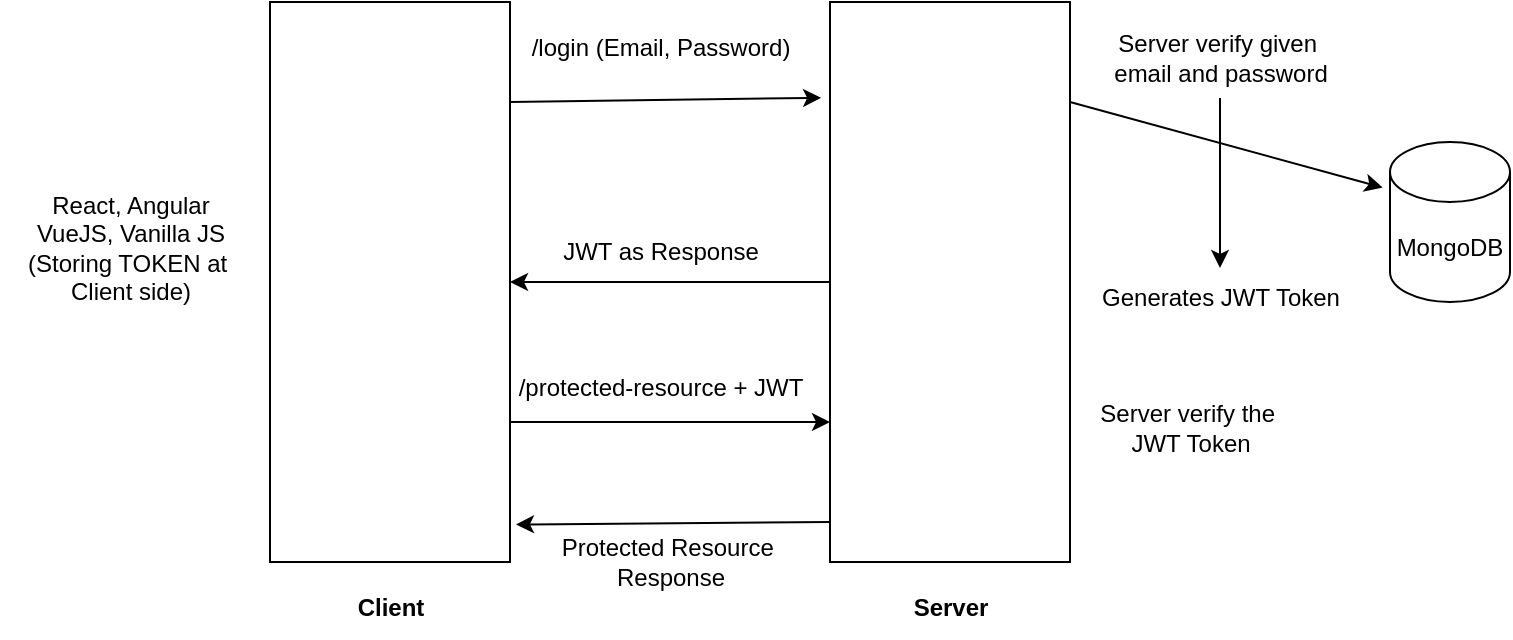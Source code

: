 <mxfile version="24.4.7" type="device">
  <diagram name="Page-1" id="I1rAPSkBFrxQ8bLTWoeN">
    <mxGraphModel dx="862" dy="403" grid="1" gridSize="10" guides="1" tooltips="1" connect="1" arrows="1" fold="1" page="1" pageScale="1" pageWidth="827" pageHeight="1169" math="0" shadow="0">
      <root>
        <mxCell id="0" />
        <mxCell id="1" parent="0" />
        <mxCell id="jKAcbnPPXXYx6Nooueea-15" style="edgeStyle=orthogonalEdgeStyle;rounded=0;orthogonalLoop=1;jettySize=auto;html=1;exitX=1;exitY=0.75;exitDx=0;exitDy=0;entryX=0;entryY=0.75;entryDx=0;entryDy=0;" edge="1" parent="1" source="jKAcbnPPXXYx6Nooueea-1" target="jKAcbnPPXXYx6Nooueea-2">
          <mxGeometry relative="1" as="geometry" />
        </mxCell>
        <mxCell id="jKAcbnPPXXYx6Nooueea-1" value="" style="rounded=0;whiteSpace=wrap;html=1;" vertex="1" parent="1">
          <mxGeometry x="160" y="120" width="120" height="280" as="geometry" />
        </mxCell>
        <mxCell id="jKAcbnPPXXYx6Nooueea-12" style="edgeStyle=orthogonalEdgeStyle;rounded=0;orthogonalLoop=1;jettySize=auto;html=1;exitX=0;exitY=0.5;exitDx=0;exitDy=0;entryX=1;entryY=0.5;entryDx=0;entryDy=0;" edge="1" parent="1" source="jKAcbnPPXXYx6Nooueea-2" target="jKAcbnPPXXYx6Nooueea-1">
          <mxGeometry relative="1" as="geometry" />
        </mxCell>
        <mxCell id="jKAcbnPPXXYx6Nooueea-2" value="" style="rounded=0;whiteSpace=wrap;html=1;" vertex="1" parent="1">
          <mxGeometry x="440" y="120" width="120" height="280" as="geometry" />
        </mxCell>
        <mxCell id="jKAcbnPPXXYx6Nooueea-3" value="Client" style="text;html=1;align=center;verticalAlign=middle;resizable=0;points=[];autosize=1;strokeColor=none;fillColor=none;fontStyle=1" vertex="1" parent="1">
          <mxGeometry x="195" y="408" width="50" height="30" as="geometry" />
        </mxCell>
        <mxCell id="jKAcbnPPXXYx6Nooueea-4" value="Server" style="text;html=1;align=center;verticalAlign=middle;resizable=0;points=[];autosize=1;strokeColor=none;fillColor=none;fontStyle=1" vertex="1" parent="1">
          <mxGeometry x="470" y="408" width="60" height="30" as="geometry" />
        </mxCell>
        <mxCell id="jKAcbnPPXXYx6Nooueea-5" value="" style="endArrow=classic;html=1;rounded=0;entryX=-0.037;entryY=0.171;entryDx=0;entryDy=0;entryPerimeter=0;" edge="1" parent="1" target="jKAcbnPPXXYx6Nooueea-2">
          <mxGeometry width="50" height="50" relative="1" as="geometry">
            <mxPoint x="280" y="170" as="sourcePoint" />
            <mxPoint x="330" y="120" as="targetPoint" />
          </mxGeometry>
        </mxCell>
        <mxCell id="jKAcbnPPXXYx6Nooueea-6" value="/login (Email, Password)" style="text;html=1;align=center;verticalAlign=middle;resizable=0;points=[];autosize=1;strokeColor=none;fillColor=none;" vertex="1" parent="1">
          <mxGeometry x="280" y="128" width="150" height="30" as="geometry" />
        </mxCell>
        <mxCell id="jKAcbnPPXXYx6Nooueea-7" value="MongoDB" style="shape=cylinder3;whiteSpace=wrap;html=1;boundedLbl=1;backgroundOutline=1;size=15;" vertex="1" parent="1">
          <mxGeometry x="720" y="190" width="60" height="80" as="geometry" />
        </mxCell>
        <mxCell id="jKAcbnPPXXYx6Nooueea-8" value="" style="endArrow=classic;html=1;rounded=0;entryX=-0.061;entryY=0.285;entryDx=0;entryDy=0;entryPerimeter=0;" edge="1" parent="1" target="jKAcbnPPXXYx6Nooueea-7">
          <mxGeometry width="50" height="50" relative="1" as="geometry">
            <mxPoint x="560" y="170" as="sourcePoint" />
            <mxPoint x="610" y="120" as="targetPoint" />
          </mxGeometry>
        </mxCell>
        <mxCell id="jKAcbnPPXXYx6Nooueea-11" value="" style="edgeStyle=orthogonalEdgeStyle;rounded=0;orthogonalLoop=1;jettySize=auto;html=1;" edge="1" parent="1" source="jKAcbnPPXXYx6Nooueea-9" target="jKAcbnPPXXYx6Nooueea-10">
          <mxGeometry relative="1" as="geometry" />
        </mxCell>
        <mxCell id="jKAcbnPPXXYx6Nooueea-9" value="Server verify given&amp;nbsp;&lt;div&gt;email and password&lt;/div&gt;" style="text;html=1;align=center;verticalAlign=middle;resizable=0;points=[];autosize=1;strokeColor=none;fillColor=none;" vertex="1" parent="1">
          <mxGeometry x="570" y="128" width="130" height="40" as="geometry" />
        </mxCell>
        <mxCell id="jKAcbnPPXXYx6Nooueea-10" value="Generates JWT Token" style="text;html=1;align=center;verticalAlign=middle;resizable=0;points=[];autosize=1;strokeColor=none;fillColor=none;" vertex="1" parent="1">
          <mxGeometry x="565" y="253" width="140" height="30" as="geometry" />
        </mxCell>
        <mxCell id="jKAcbnPPXXYx6Nooueea-13" value="JWT as Response" style="text;html=1;align=center;verticalAlign=middle;resizable=0;points=[];autosize=1;strokeColor=none;fillColor=none;" vertex="1" parent="1">
          <mxGeometry x="295" y="230" width="120" height="30" as="geometry" />
        </mxCell>
        <mxCell id="jKAcbnPPXXYx6Nooueea-14" value="React, Angular&lt;div&gt;VueJS, Vanilla JS&lt;/div&gt;&lt;div&gt;(Storing TOKEN at&amp;nbsp;&lt;/div&gt;&lt;div&gt;Client side)&lt;/div&gt;" style="text;html=1;align=center;verticalAlign=middle;resizable=0;points=[];autosize=1;strokeColor=none;fillColor=none;" vertex="1" parent="1">
          <mxGeometry x="25" y="208" width="130" height="70" as="geometry" />
        </mxCell>
        <mxCell id="jKAcbnPPXXYx6Nooueea-16" value="/protected-resource + JWT" style="text;html=1;align=center;verticalAlign=middle;resizable=0;points=[];autosize=1;strokeColor=none;fillColor=none;" vertex="1" parent="1">
          <mxGeometry x="270" y="298" width="170" height="30" as="geometry" />
        </mxCell>
        <mxCell id="jKAcbnPPXXYx6Nooueea-17" value="Server verify the&amp;nbsp;&lt;div&gt;JWT Token&lt;/div&gt;" style="text;html=1;align=center;verticalAlign=middle;resizable=0;points=[];autosize=1;strokeColor=none;fillColor=none;" vertex="1" parent="1">
          <mxGeometry x="565" y="313" width="110" height="40" as="geometry" />
        </mxCell>
        <mxCell id="jKAcbnPPXXYx6Nooueea-18" value="" style="endArrow=classic;html=1;rounded=0;entryX=1.025;entryY=0.933;entryDx=0;entryDy=0;entryPerimeter=0;" edge="1" parent="1" target="jKAcbnPPXXYx6Nooueea-1">
          <mxGeometry width="50" height="50" relative="1" as="geometry">
            <mxPoint x="440" y="380" as="sourcePoint" />
            <mxPoint x="490" y="330" as="targetPoint" />
          </mxGeometry>
        </mxCell>
        <mxCell id="jKAcbnPPXXYx6Nooueea-19" value="Protected Resource&amp;nbsp;&lt;div&gt;Response&lt;/div&gt;" style="text;html=1;align=center;verticalAlign=middle;resizable=0;points=[];autosize=1;strokeColor=none;fillColor=none;" vertex="1" parent="1">
          <mxGeometry x="295" y="380" width="130" height="40" as="geometry" />
        </mxCell>
      </root>
    </mxGraphModel>
  </diagram>
</mxfile>
